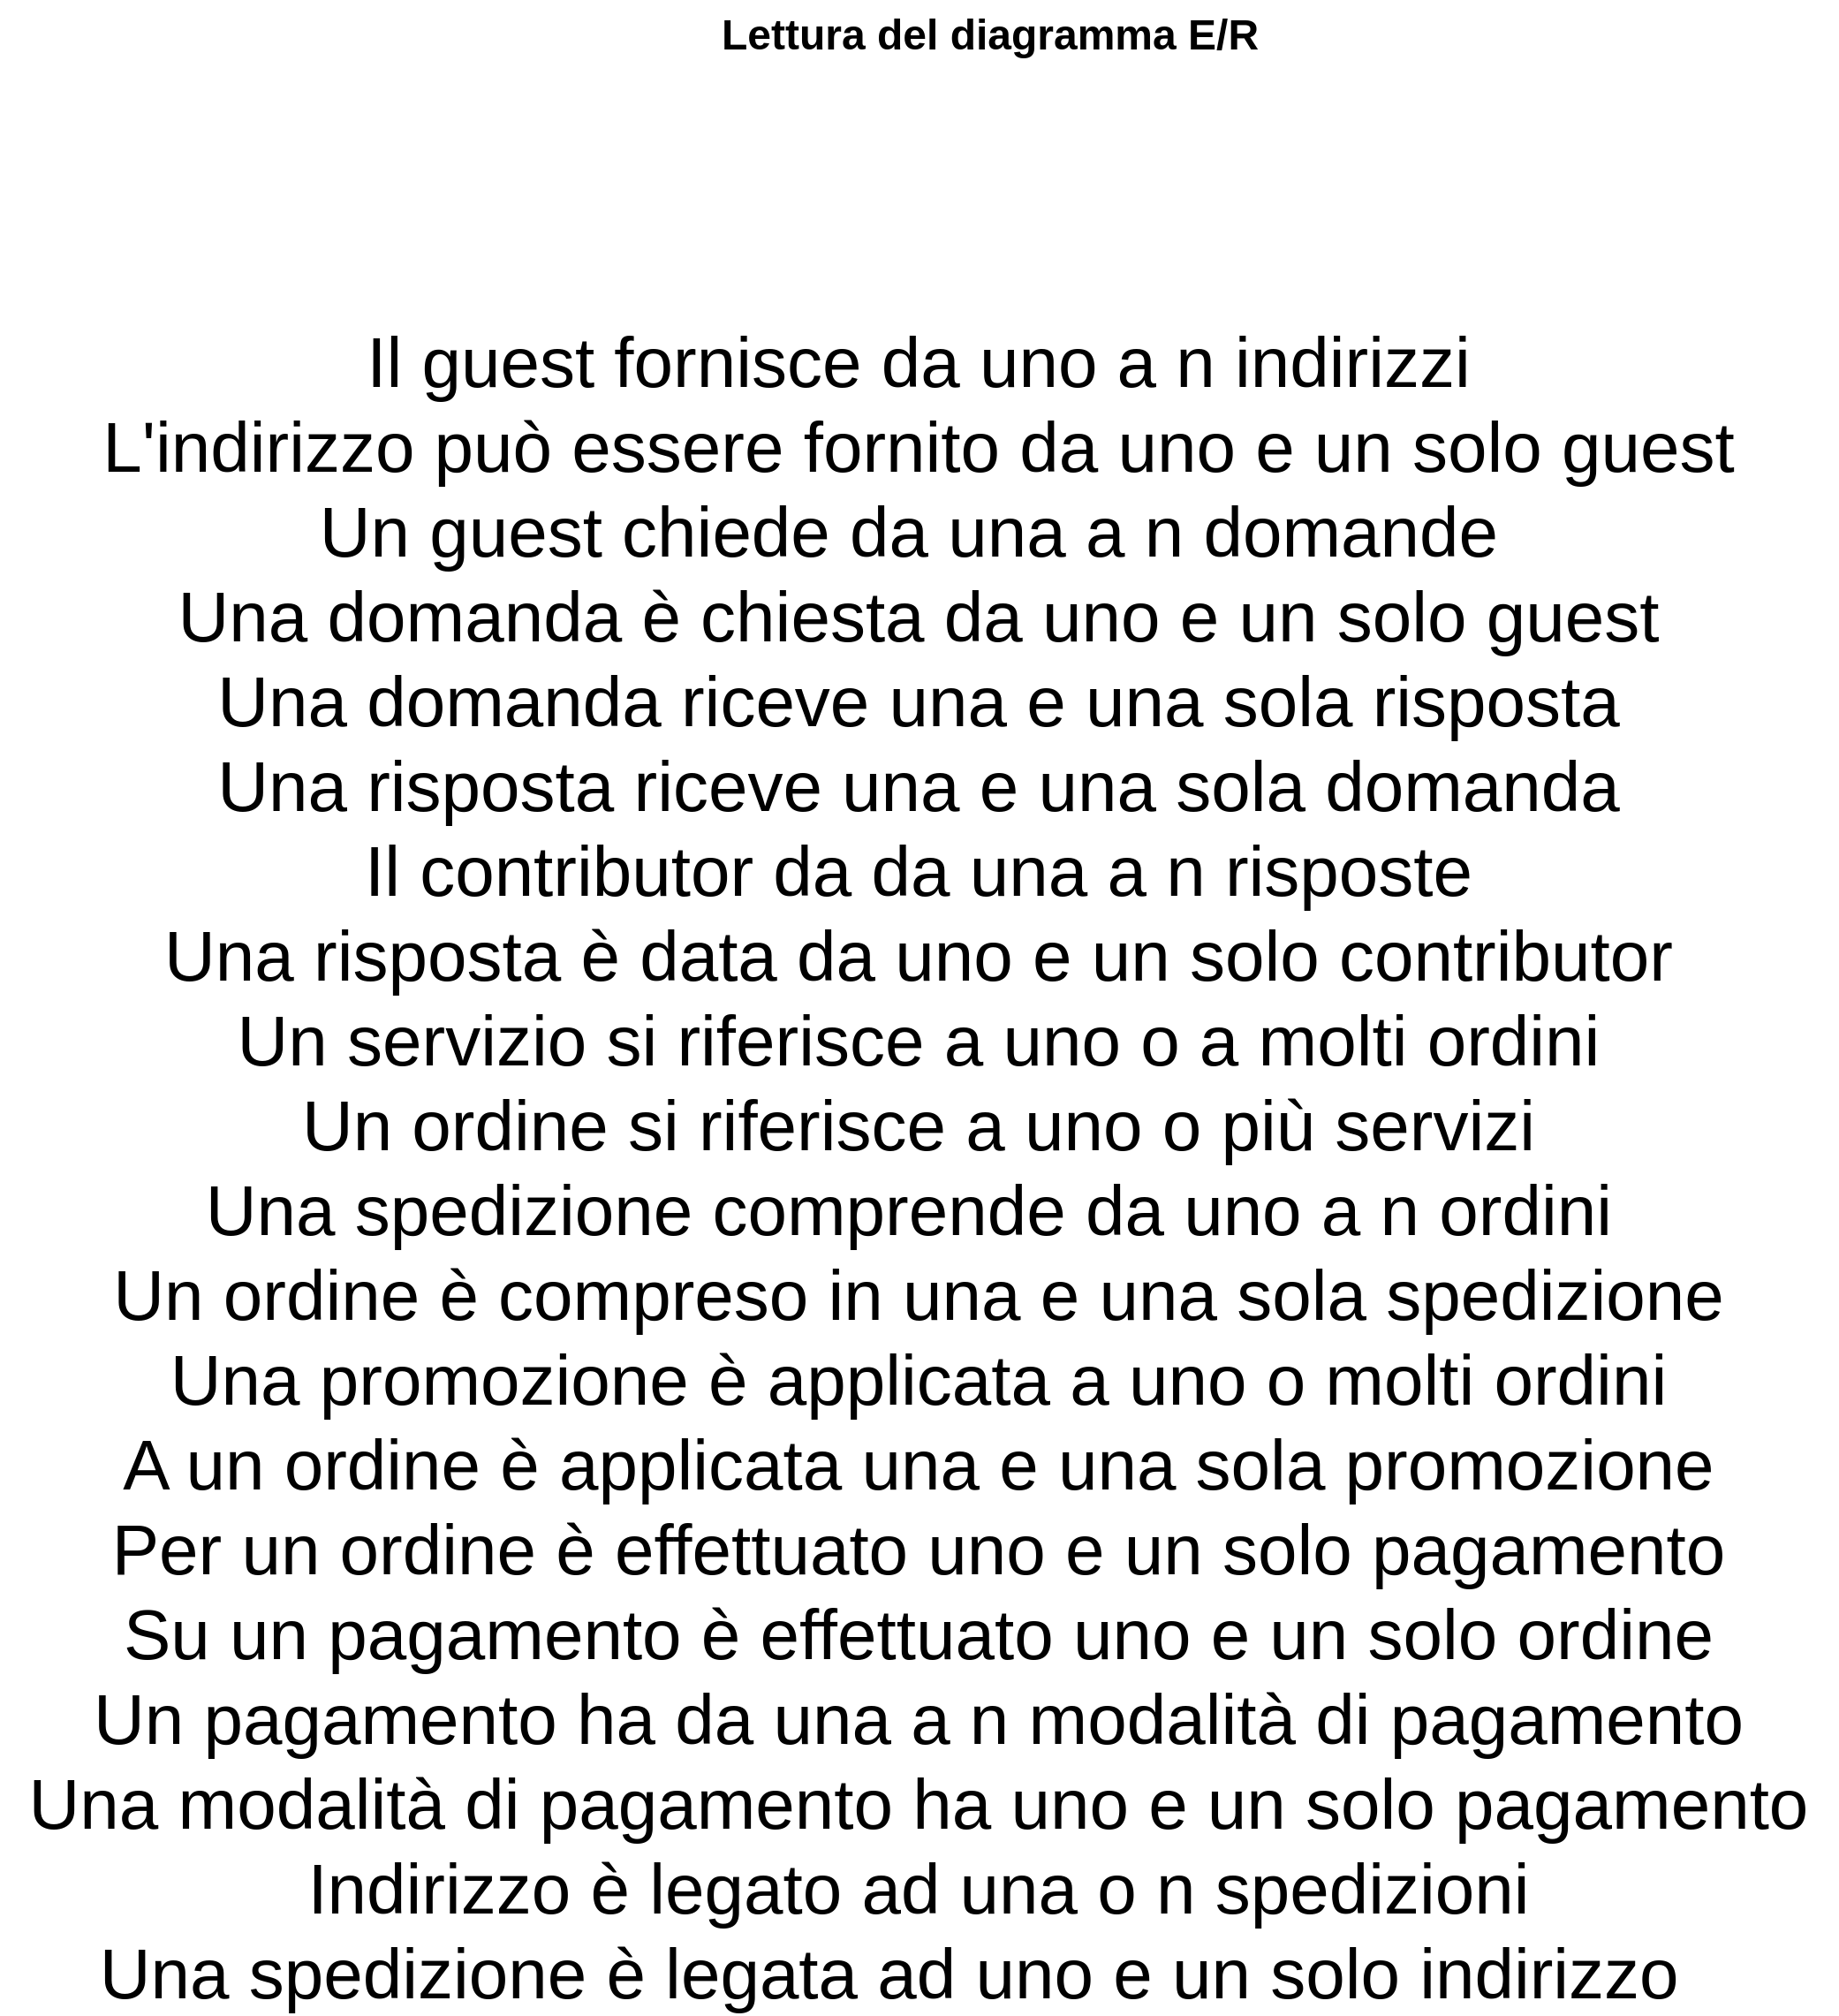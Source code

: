 <mxfile version="14.6.11" type="github">
  <diagram id="Z9Nkfj5lRjEr3-4r_kHH" name="Page-1">
    <mxGraphModel dx="3784" dy="2228" grid="1" gridSize="10" guides="1" tooltips="1" connect="1" arrows="1" fold="1" page="1" pageScale="1" pageWidth="3300" pageHeight="4681" math="0" shadow="0">
      <root>
        <mxCell id="0" />
        <mxCell id="1" parent="0" />
        <mxCell id="kpGTL9q0qc7QIidj41oL-2" value="Lettura del diagramma E/R" style="text;strokeColor=none;fillColor=none;html=1;fontSize=24;fontStyle=1;verticalAlign=middle;align=center;rounded=0;sketch=0;" vertex="1" parent="1">
          <mxGeometry x="1460" y="270" width="100" height="40" as="geometry" />
        </mxCell>
        <mxCell id="kpGTL9q0qc7QIidj41oL-3" value="&lt;font style=&quot;font-size: 40px&quot;&gt;Il guest fornisce da uno a n indirizzi&lt;br&gt;L&#39;indirizzo può essere fornito da uno e un solo guest&lt;br&gt;Un guest chiede da una a n domande&amp;nbsp;&lt;br&gt;Una domanda è chiesta da uno e un solo guest&lt;br&gt;Una domanda riceve una e una sola risposta&lt;br&gt;Una risposta riceve una e una sola domanda&lt;br&gt;Il contributor da da una a n risposte&lt;br&gt;Una risposta è data da uno e un solo contributor&lt;br&gt;Un servizio si riferisce a uno o a molti ordini&lt;br&gt;Un ordine si riferisce a uno o più servizi&lt;br&gt;Una spedizione comprende da uno a n ordini&amp;nbsp;&lt;br&gt;Un ordine è compreso in una e una sola spedizione&lt;br&gt;Una promozione è applicata a uno o molti ordini&lt;br&gt;A un ordine è applicata una e una sola promozione&lt;br&gt;Per un ordine è effettuato uno e un solo pagamento&lt;br&gt;Su un pagamento è effettuato uno e un solo ordine&lt;br&gt;Un pagamento ha da una a n modalità di pagamento&lt;br&gt;Una modalità di pagamento ha uno e un solo pagamento&lt;br&gt;Indirizzo è legato ad una o n spedizioni&lt;br&gt;Una spedizione è legata ad uno e un solo indirizzo&amp;nbsp; &amp;nbsp;&lt;br&gt;&lt;/font&gt;" style="text;html=1;strokeColor=none;fillColor=none;align=center;verticalAlign=middle;whiteSpace=wrap;rounded=0;" vertex="1" parent="1">
          <mxGeometry x="950" y="920" width="1040" height="20" as="geometry" />
        </mxCell>
      </root>
    </mxGraphModel>
  </diagram>
</mxfile>
